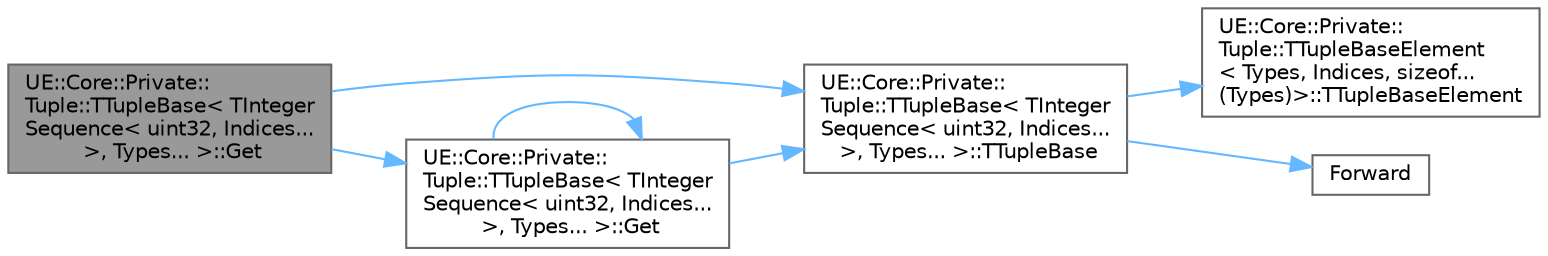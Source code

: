 digraph "UE::Core::Private::Tuple::TTupleBase&lt; TIntegerSequence&lt; uint32, Indices... &gt;, Types... &gt;::Get"
{
 // INTERACTIVE_SVG=YES
 // LATEX_PDF_SIZE
  bgcolor="transparent";
  edge [fontname=Helvetica,fontsize=10,labelfontname=Helvetica,labelfontsize=10];
  node [fontname=Helvetica,fontsize=10,shape=box,height=0.2,width=0.4];
  rankdir="LR";
  Node1 [id="Node000001",label="UE::Core::Private::\lTuple::TTupleBase\< TInteger\lSequence\< uint32, Indices...\l \>, Types... \>::Get",height=0.2,width=0.4,color="gray40", fillcolor="grey60", style="filled", fontcolor="black",tooltip=" "];
  Node1 -> Node2 [id="edge1_Node000001_Node000002",color="steelblue1",style="solid",tooltip=" "];
  Node2 [id="Node000002",label="UE::Core::Private::\lTuple::TTupleBase\< TInteger\lSequence\< uint32, Indices...\l \>, Types... \>::TTupleBase",height=0.2,width=0.4,color="grey40", fillcolor="white", style="filled",URL="$d4/d17/structUE_1_1Core_1_1Private_1_1Tuple_1_1TTupleBase_3_01TIntegerSequence_3_01uint32_00_01Indices_5eb611b331a504a35e9ecd37b7fe4c0d.html#a2c554ca34232501d58d8a210ccdd02bc",tooltip=" "];
  Node2 -> Node3 [id="edge2_Node000002_Node000003",color="steelblue1",style="solid",tooltip=" "];
  Node3 [id="Node000003",label="UE::Core::Private::\lTuple::TTupleBaseElement\l\< Types, Indices, sizeof...\l(Types)\>::TTupleBaseElement",height=0.2,width=0.4,color="grey40", fillcolor="white", style="filled",URL="$d1/db2/structUE_1_1Core_1_1Private_1_1Tuple_1_1TTupleBaseElement.html#a45fe265accf6f96117037a4f28050e3c",tooltip=" "];
  Node2 -> Node4 [id="edge3_Node000002_Node000004",color="steelblue1",style="solid",tooltip=" "];
  Node4 [id="Node000004",label="Forward",height=0.2,width=0.4,color="grey40", fillcolor="white", style="filled",URL="$d4/d24/UnrealTemplate_8h.html#a68f280c1d561a8899a1e9e3ea8405d00",tooltip="Forward will cast a reference to an rvalue reference."];
  Node1 -> Node5 [id="edge4_Node000001_Node000005",color="steelblue1",style="solid",tooltip=" "];
  Node5 [id="Node000005",label="UE::Core::Private::\lTuple::TTupleBase\< TInteger\lSequence\< uint32, Indices...\l \>, Types... \>::Get",height=0.2,width=0.4,color="grey40", fillcolor="white", style="filled",URL="$d4/d17/structUE_1_1Core_1_1Private_1_1Tuple_1_1TTupleBase_3_01TIntegerSequence_3_01uint32_00_01Indices_5eb611b331a504a35e9ecd37b7fe4c0d.html#a286e5d7697de65ffbb3d0955ba12f458",tooltip=" "];
  Node5 -> Node2 [id="edge5_Node000005_Node000002",color="steelblue1",style="solid",tooltip=" "];
  Node5 -> Node5 [id="edge6_Node000005_Node000005",color="steelblue1",style="solid",tooltip=" "];
}
